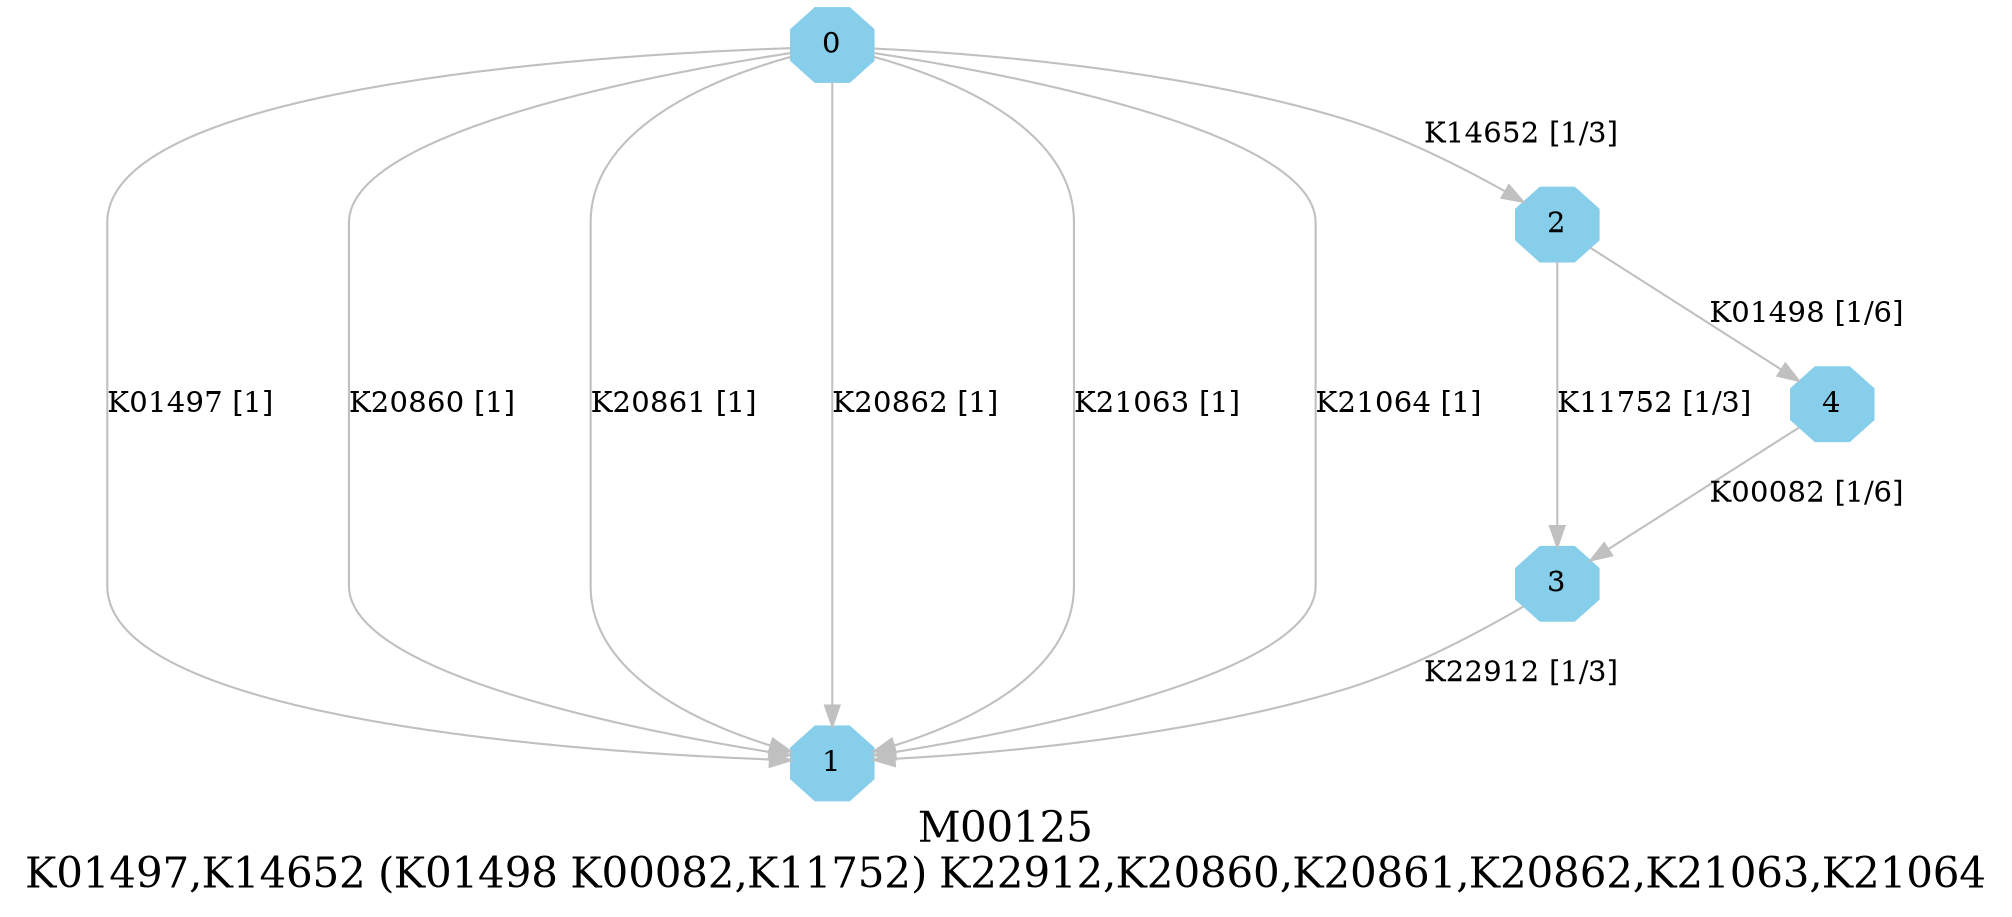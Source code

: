 digraph G {
graph [label="M00125
K01497,K14652 (K01498 K00082,K11752) K22912,K20860,K20861,K20862,K21063,K21064",fontsize=20];
node [shape=box,style=filled];
edge [len=3,color=grey];
{node [width=.3,height=.3,shape=octagon,style=filled,color=skyblue] 0 1 2 3 4 }
0 -> 1 [label="K01497 [1]"];
0 -> 1 [label="K20860 [1]"];
0 -> 1 [label="K20861 [1]"];
0 -> 1 [label="K20862 [1]"];
0 -> 1 [label="K21063 [1]"];
0 -> 1 [label="K21064 [1]"];
0 -> 2 [label="K14652 [1/3]"];
2 -> 4 [label="K01498 [1/6]"];
2 -> 3 [label="K11752 [1/3]"];
3 -> 1 [label="K22912 [1/3]"];
4 -> 3 [label="K00082 [1/6]"];
}